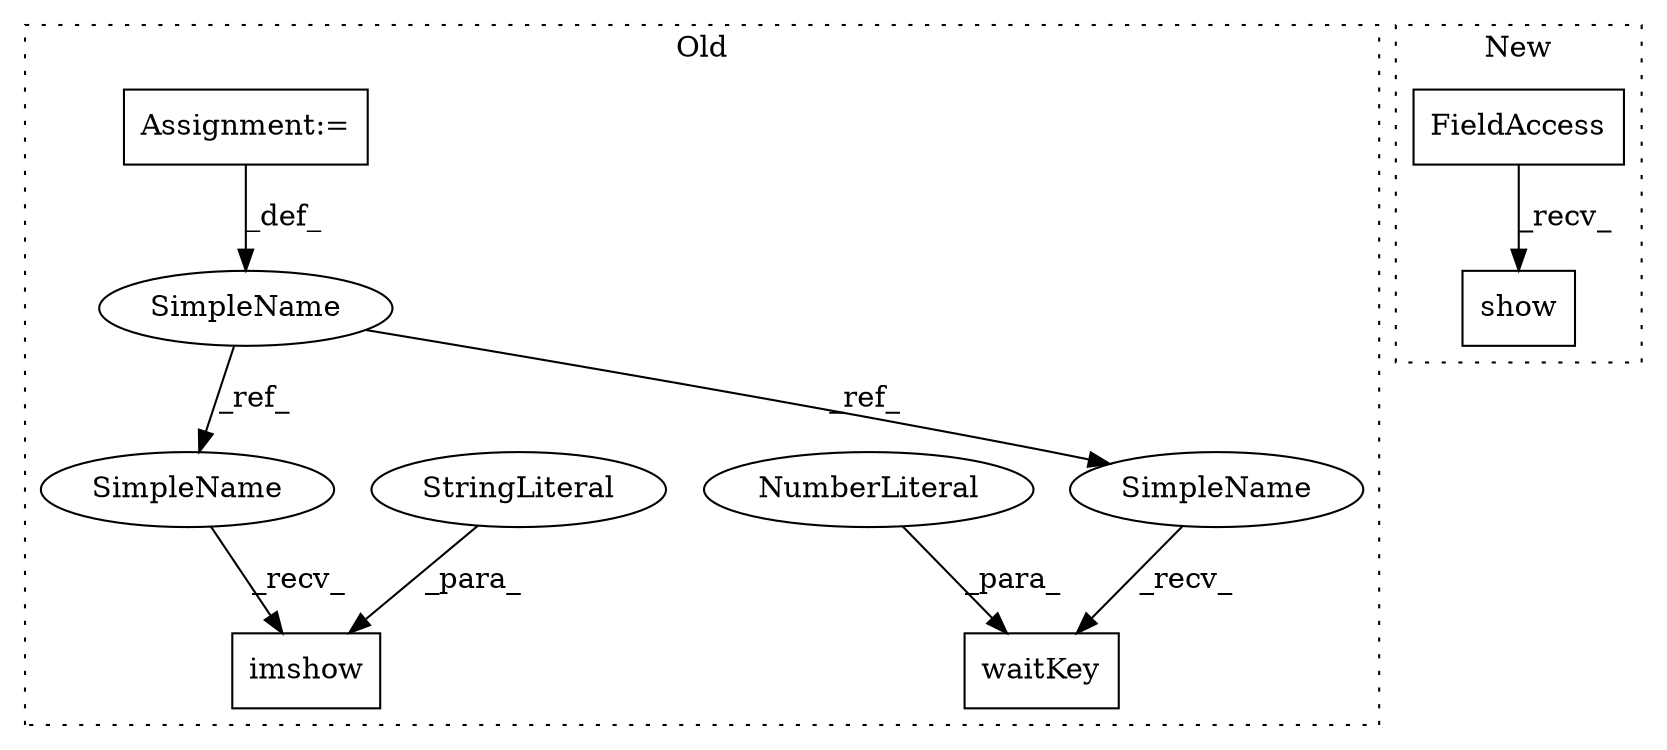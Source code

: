 digraph G {
subgraph cluster0 {
1 [label="imshow" a="32" s="960,1004" l="7,1" shape="box"];
4 [label="Assignment:=" a="7" s="366" l="3" shape="box"];
5 [label="waitKey" a="32" s="1017,1026" l="8,1" shape="box"];
6 [label="NumberLiteral" a="34" s="1025" l="1" shape="ellipse"];
7 [label="SimpleName" a="42" s="366" l="3" shape="ellipse"];
8 [label="StringLiteral" a="45" s="967" l="28" shape="ellipse"];
9 [label="SimpleName" a="42" s="956" l="3" shape="ellipse"];
10 [label="SimpleName" a="42" s="1013" l="3" shape="ellipse"];
label = "Old";
style="dotted";
}
subgraph cluster1 {
2 [label="show" a="32" s="1121" l="6" shape="box"];
3 [label="FieldAccess" a="22" s="1103" l="10" shape="box"];
label = "New";
style="dotted";
}
3 -> 2 [label="_recv_"];
4 -> 7 [label="_def_"];
6 -> 5 [label="_para_"];
7 -> 9 [label="_ref_"];
7 -> 10 [label="_ref_"];
8 -> 1 [label="_para_"];
9 -> 1 [label="_recv_"];
10 -> 5 [label="_recv_"];
}